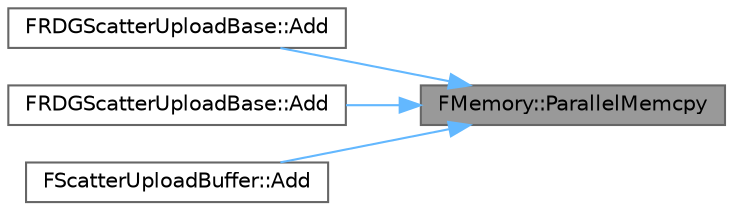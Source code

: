 digraph "FMemory::ParallelMemcpy"
{
 // INTERACTIVE_SVG=YES
 // LATEX_PDF_SIZE
  bgcolor="transparent";
  edge [fontname=Helvetica,fontsize=10,labelfontname=Helvetica,labelfontsize=10];
  node [fontname=Helvetica,fontsize=10,shape=box,height=0.2,width=0.4];
  rankdir="RL";
  Node1 [id="Node000001",label="FMemory::ParallelMemcpy",height=0.2,width=0.4,color="gray40", fillcolor="grey60", style="filled", fontcolor="black",tooltip=" "];
  Node1 -> Node2 [id="edge1_Node000001_Node000002",dir="back",color="steelblue1",style="solid",tooltip=" "];
  Node2 [id="Node000002",label="FRDGScatterUploadBase::Add",height=0.2,width=0.4,color="grey40", fillcolor="white", style="filled",URL="$d6/d39/classFRDGScatterUploadBase.html#a7548f447a8c4b5f28e48925251990a84",tooltip=" "];
  Node1 -> Node3 [id="edge2_Node000001_Node000003",dir="back",color="steelblue1",style="solid",tooltip=" "];
  Node3 [id="Node000003",label="FRDGScatterUploadBase::Add",height=0.2,width=0.4,color="grey40", fillcolor="white", style="filled",URL="$d6/d39/classFRDGScatterUploadBase.html#acedaee83790423c2430509d7eef84ca6",tooltip=" "];
  Node1 -> Node4 [id="edge3_Node000001_Node000004",dir="back",color="steelblue1",style="solid",tooltip=" "];
  Node4 [id="Node000004",label="FScatterUploadBuffer::Add",height=0.2,width=0.4,color="grey40", fillcolor="white", style="filled",URL="$d6/df7/classFScatterUploadBuffer.html#afb43baa8017a52d186bf16b01d7bc8f8",tooltip=" "];
}
